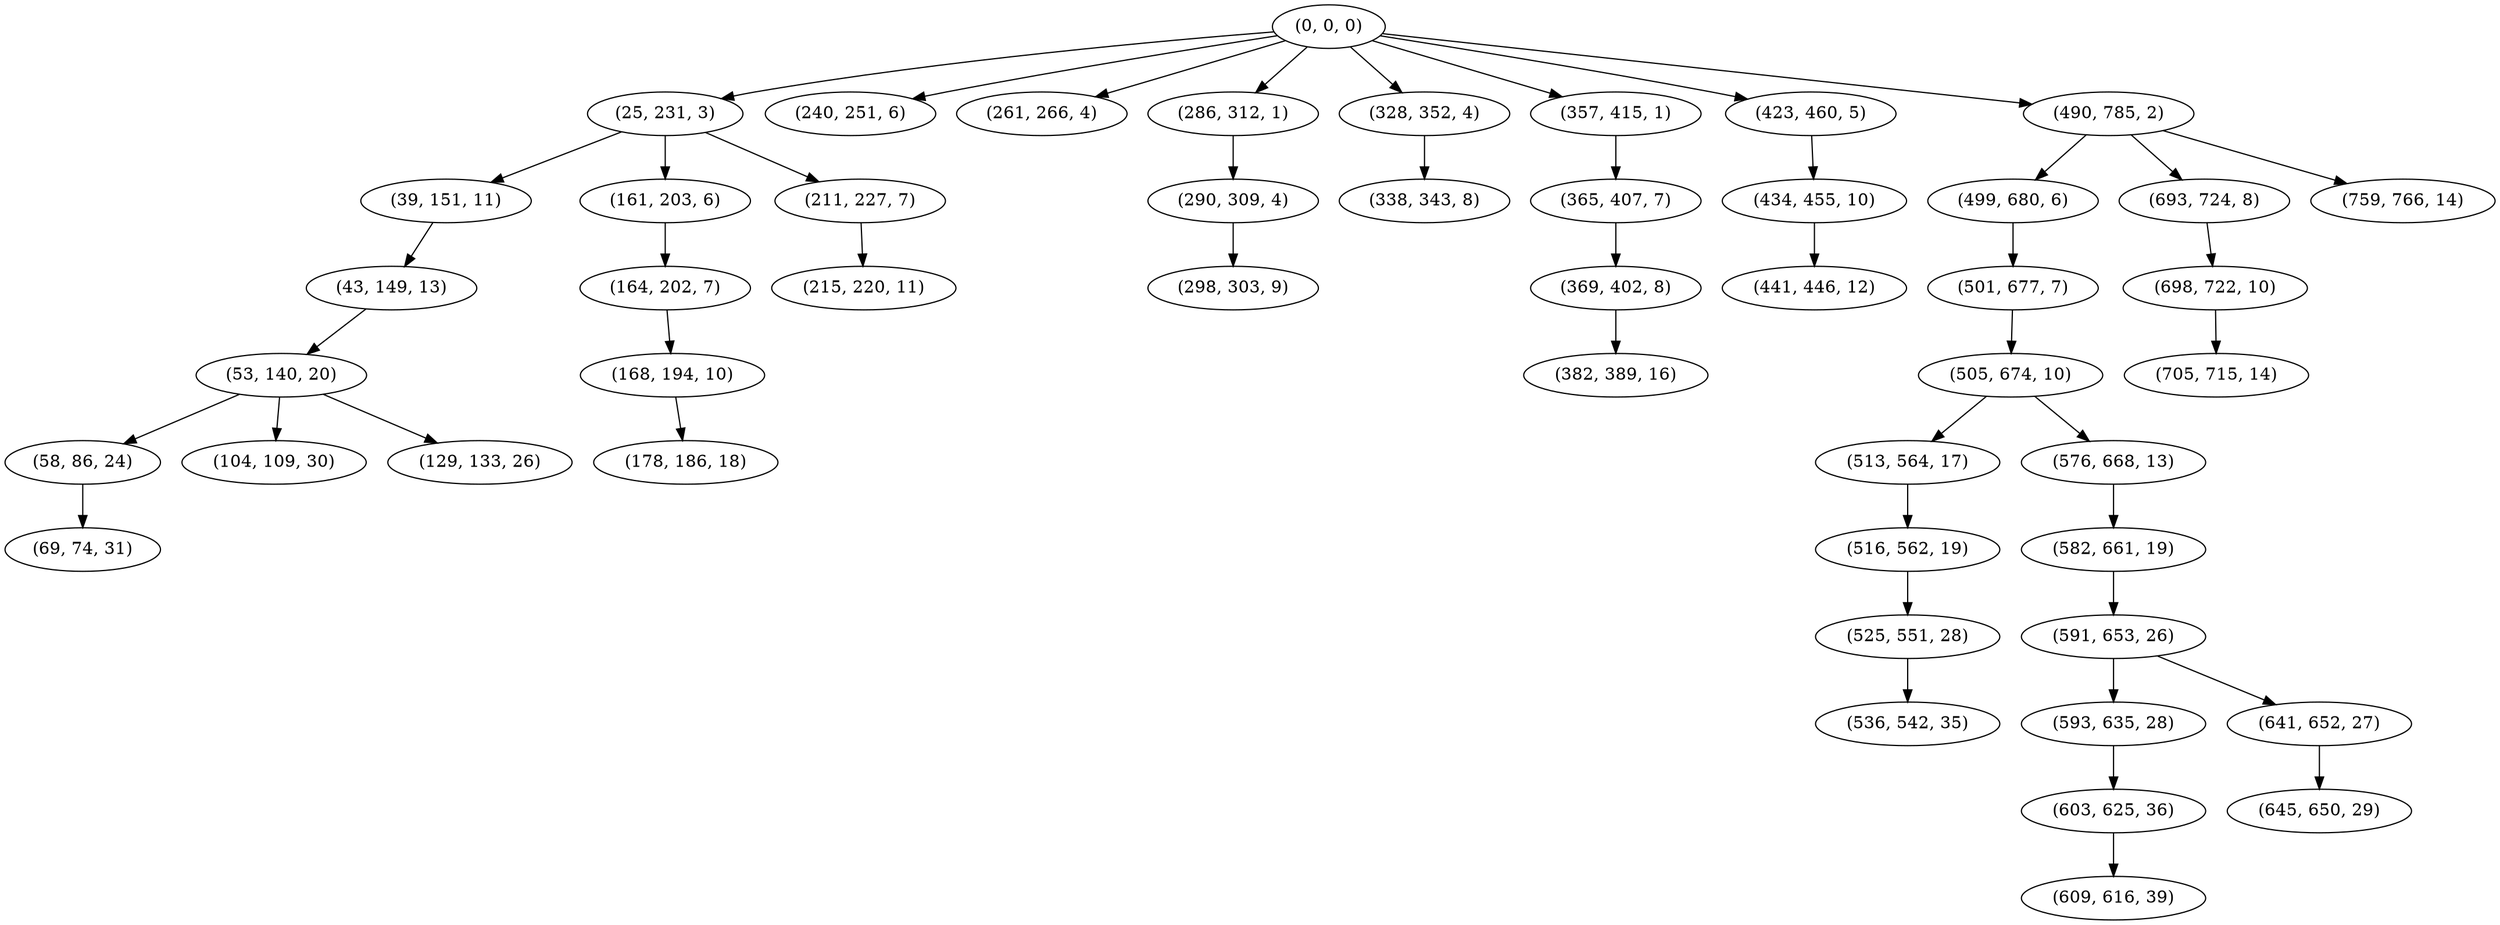 digraph tree {
    "(0, 0, 0)";
    "(25, 231, 3)";
    "(39, 151, 11)";
    "(43, 149, 13)";
    "(53, 140, 20)";
    "(58, 86, 24)";
    "(69, 74, 31)";
    "(104, 109, 30)";
    "(129, 133, 26)";
    "(161, 203, 6)";
    "(164, 202, 7)";
    "(168, 194, 10)";
    "(178, 186, 18)";
    "(211, 227, 7)";
    "(215, 220, 11)";
    "(240, 251, 6)";
    "(261, 266, 4)";
    "(286, 312, 1)";
    "(290, 309, 4)";
    "(298, 303, 9)";
    "(328, 352, 4)";
    "(338, 343, 8)";
    "(357, 415, 1)";
    "(365, 407, 7)";
    "(369, 402, 8)";
    "(382, 389, 16)";
    "(423, 460, 5)";
    "(434, 455, 10)";
    "(441, 446, 12)";
    "(490, 785, 2)";
    "(499, 680, 6)";
    "(501, 677, 7)";
    "(505, 674, 10)";
    "(513, 564, 17)";
    "(516, 562, 19)";
    "(525, 551, 28)";
    "(536, 542, 35)";
    "(576, 668, 13)";
    "(582, 661, 19)";
    "(591, 653, 26)";
    "(593, 635, 28)";
    "(603, 625, 36)";
    "(609, 616, 39)";
    "(641, 652, 27)";
    "(645, 650, 29)";
    "(693, 724, 8)";
    "(698, 722, 10)";
    "(705, 715, 14)";
    "(759, 766, 14)";
    "(0, 0, 0)" -> "(25, 231, 3)";
    "(0, 0, 0)" -> "(240, 251, 6)";
    "(0, 0, 0)" -> "(261, 266, 4)";
    "(0, 0, 0)" -> "(286, 312, 1)";
    "(0, 0, 0)" -> "(328, 352, 4)";
    "(0, 0, 0)" -> "(357, 415, 1)";
    "(0, 0, 0)" -> "(423, 460, 5)";
    "(0, 0, 0)" -> "(490, 785, 2)";
    "(25, 231, 3)" -> "(39, 151, 11)";
    "(25, 231, 3)" -> "(161, 203, 6)";
    "(25, 231, 3)" -> "(211, 227, 7)";
    "(39, 151, 11)" -> "(43, 149, 13)";
    "(43, 149, 13)" -> "(53, 140, 20)";
    "(53, 140, 20)" -> "(58, 86, 24)";
    "(53, 140, 20)" -> "(104, 109, 30)";
    "(53, 140, 20)" -> "(129, 133, 26)";
    "(58, 86, 24)" -> "(69, 74, 31)";
    "(161, 203, 6)" -> "(164, 202, 7)";
    "(164, 202, 7)" -> "(168, 194, 10)";
    "(168, 194, 10)" -> "(178, 186, 18)";
    "(211, 227, 7)" -> "(215, 220, 11)";
    "(286, 312, 1)" -> "(290, 309, 4)";
    "(290, 309, 4)" -> "(298, 303, 9)";
    "(328, 352, 4)" -> "(338, 343, 8)";
    "(357, 415, 1)" -> "(365, 407, 7)";
    "(365, 407, 7)" -> "(369, 402, 8)";
    "(369, 402, 8)" -> "(382, 389, 16)";
    "(423, 460, 5)" -> "(434, 455, 10)";
    "(434, 455, 10)" -> "(441, 446, 12)";
    "(490, 785, 2)" -> "(499, 680, 6)";
    "(490, 785, 2)" -> "(693, 724, 8)";
    "(490, 785, 2)" -> "(759, 766, 14)";
    "(499, 680, 6)" -> "(501, 677, 7)";
    "(501, 677, 7)" -> "(505, 674, 10)";
    "(505, 674, 10)" -> "(513, 564, 17)";
    "(505, 674, 10)" -> "(576, 668, 13)";
    "(513, 564, 17)" -> "(516, 562, 19)";
    "(516, 562, 19)" -> "(525, 551, 28)";
    "(525, 551, 28)" -> "(536, 542, 35)";
    "(576, 668, 13)" -> "(582, 661, 19)";
    "(582, 661, 19)" -> "(591, 653, 26)";
    "(591, 653, 26)" -> "(593, 635, 28)";
    "(591, 653, 26)" -> "(641, 652, 27)";
    "(593, 635, 28)" -> "(603, 625, 36)";
    "(603, 625, 36)" -> "(609, 616, 39)";
    "(641, 652, 27)" -> "(645, 650, 29)";
    "(693, 724, 8)" -> "(698, 722, 10)";
    "(698, 722, 10)" -> "(705, 715, 14)";
}
